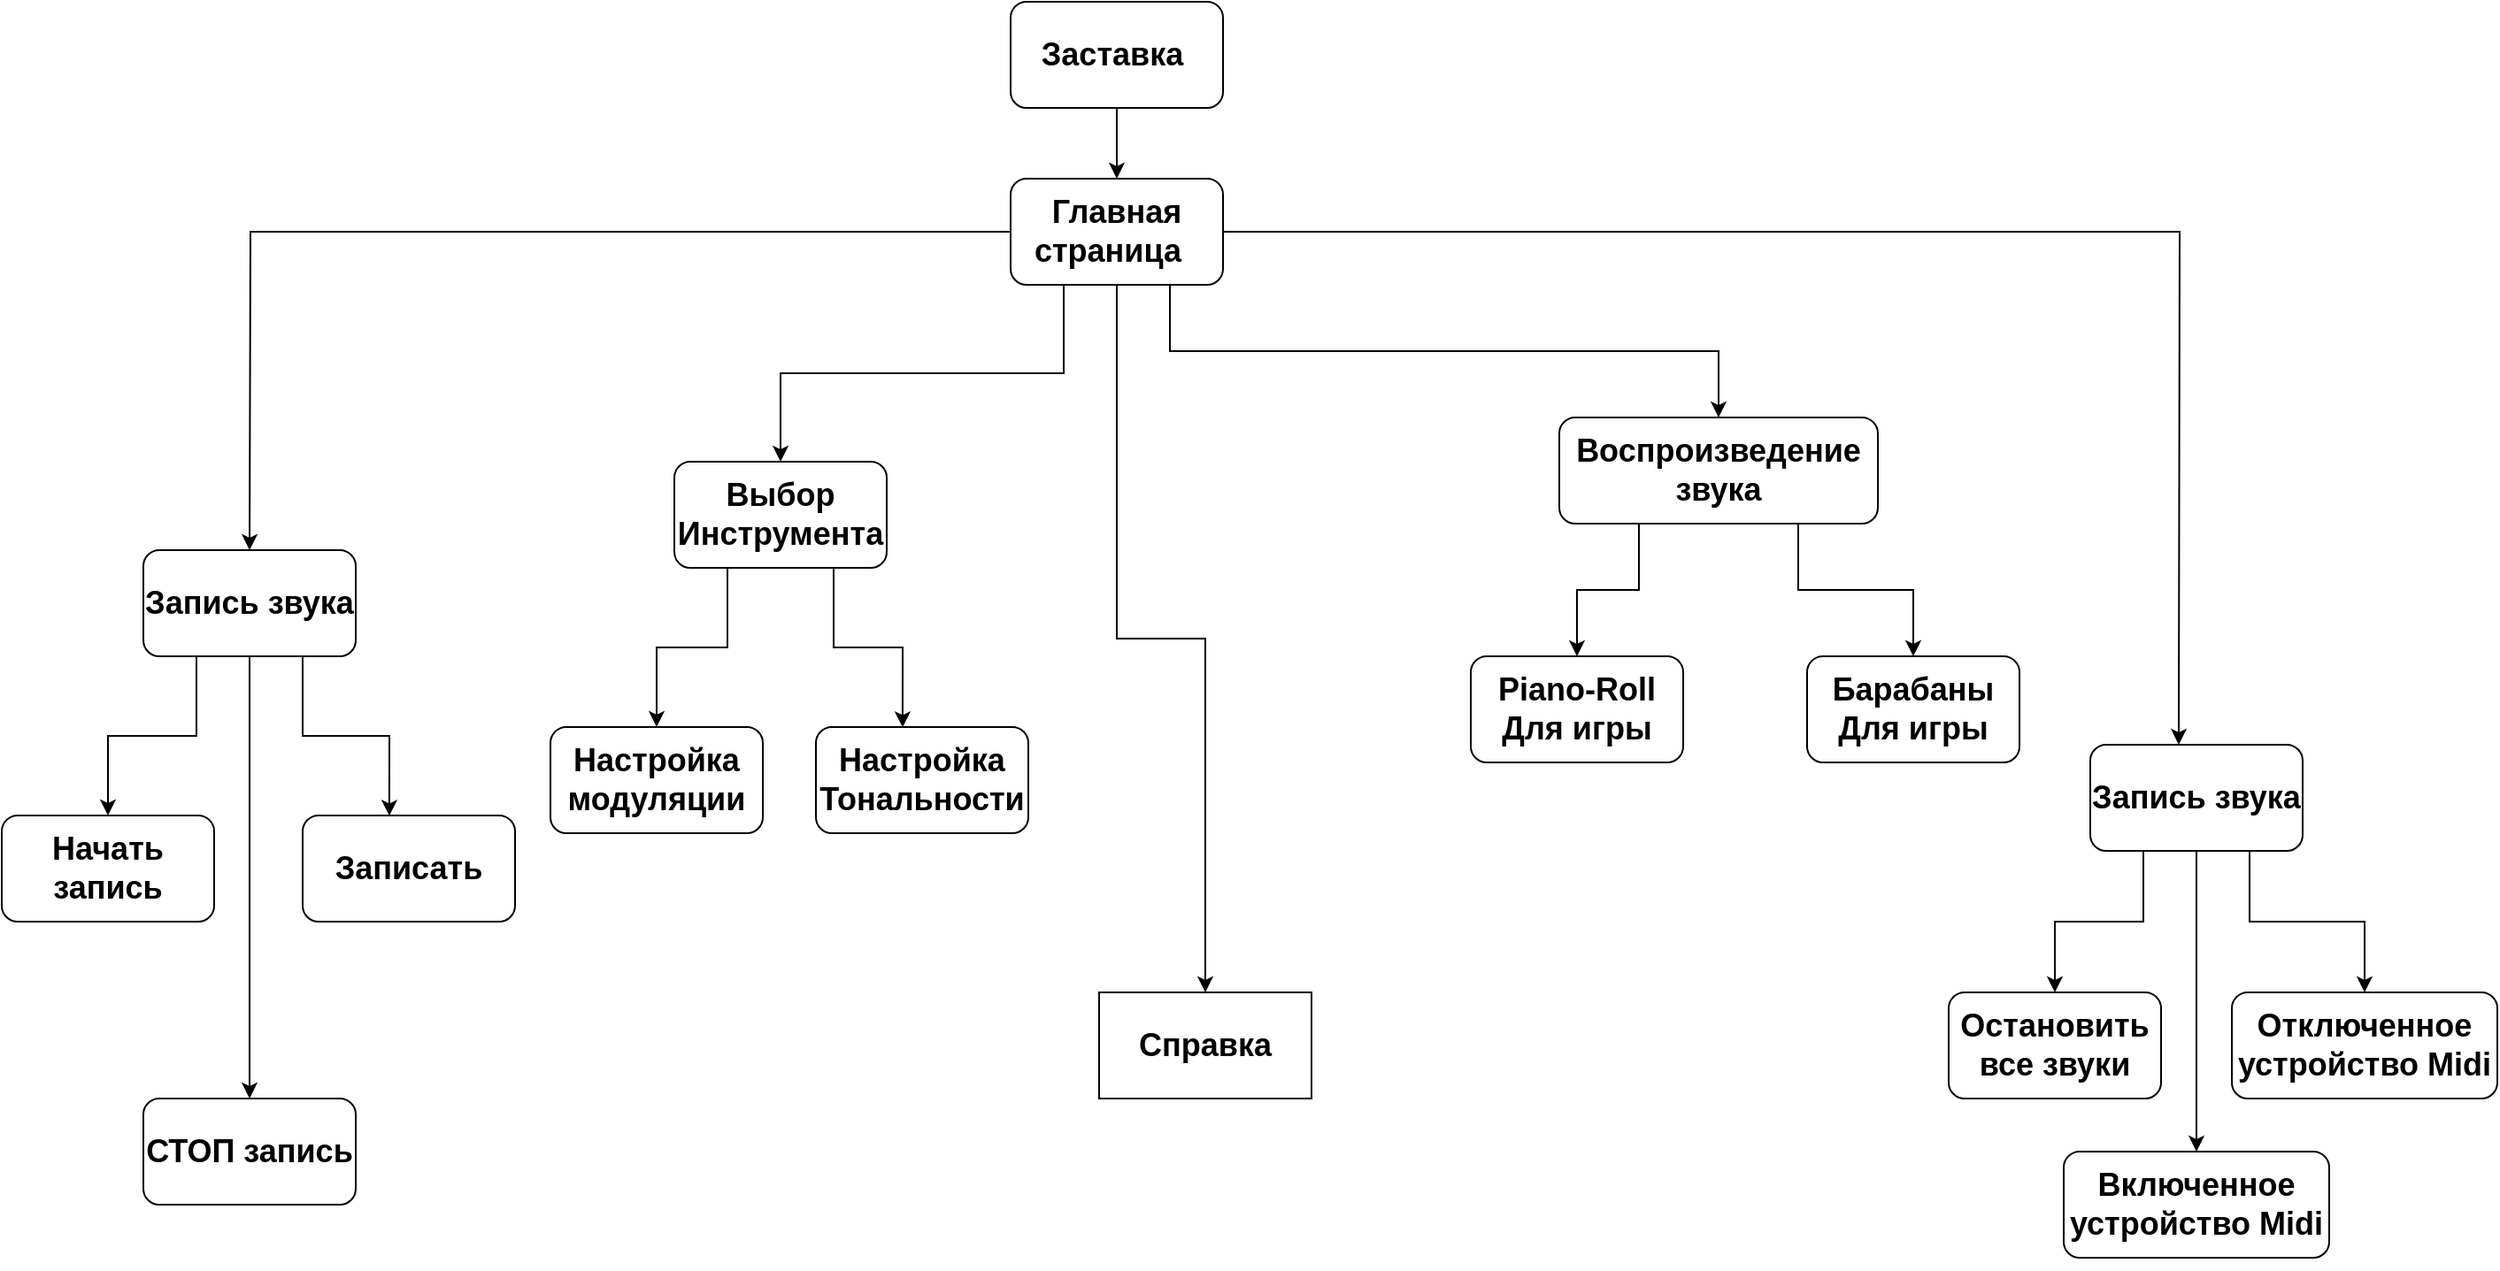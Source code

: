 <mxfile version="21.2.1" type="device">
  <diagram name="Страница 1" id="38o2jICT_MmpytWVINLE">
    <mxGraphModel dx="2497" dy="1018" grid="1" gridSize="10" guides="1" tooltips="1" connect="1" arrows="1" fold="1" page="1" pageScale="1" pageWidth="827" pageHeight="1169" math="0" shadow="0">
      <root>
        <mxCell id="0" />
        <mxCell id="1" parent="0" />
        <mxCell id="q8TdnlpMvk0tqWVXr_Ix-19" style="edgeStyle=orthogonalEdgeStyle;rounded=0;orthogonalLoop=1;jettySize=auto;html=1;exitX=0.5;exitY=1;exitDx=0;exitDy=0;entryX=0.5;entryY=0;entryDx=0;entryDy=0;" edge="1" parent="1" source="q8TdnlpMvk0tqWVXr_Ix-4" target="q8TdnlpMvk0tqWVXr_Ix-6">
          <mxGeometry relative="1" as="geometry" />
        </mxCell>
        <mxCell id="q8TdnlpMvk0tqWVXr_Ix-4" value="&lt;h2&gt;&lt;b&gt;&lt;font style=&quot;font-size: 18px;&quot;&gt;Заставка&amp;nbsp;&lt;/font&gt;&lt;/b&gt;&lt;/h2&gt;" style="rounded=1;whiteSpace=wrap;html=1;" vertex="1" parent="1">
          <mxGeometry x="370" y="320" width="120" height="60" as="geometry" />
        </mxCell>
        <mxCell id="q8TdnlpMvk0tqWVXr_Ix-15" style="edgeStyle=orthogonalEdgeStyle;rounded=0;orthogonalLoop=1;jettySize=auto;html=1;exitX=0.75;exitY=1;exitDx=0;exitDy=0;entryX=0.5;entryY=0;entryDx=0;entryDy=0;" edge="1" parent="1" source="q8TdnlpMvk0tqWVXr_Ix-6" target="q8TdnlpMvk0tqWVXr_Ix-40">
          <mxGeometry relative="1" as="geometry">
            <mxPoint x="790" y="560" as="targetPoint" />
          </mxGeometry>
        </mxCell>
        <mxCell id="q8TdnlpMvk0tqWVXr_Ix-18" style="edgeStyle=orthogonalEdgeStyle;rounded=0;orthogonalLoop=1;jettySize=auto;html=1;exitX=0.25;exitY=1;exitDx=0;exitDy=0;" edge="1" parent="1" source="q8TdnlpMvk0tqWVXr_Ix-6" target="q8TdnlpMvk0tqWVXr_Ix-7">
          <mxGeometry relative="1" as="geometry" />
        </mxCell>
        <mxCell id="q8TdnlpMvk0tqWVXr_Ix-20" style="edgeStyle=orthogonalEdgeStyle;rounded=0;orthogonalLoop=1;jettySize=auto;html=1;exitX=0;exitY=0.5;exitDx=0;exitDy=0;" edge="1" parent="1" source="q8TdnlpMvk0tqWVXr_Ix-6">
          <mxGeometry relative="1" as="geometry">
            <mxPoint x="-60" y="630.0" as="targetPoint" />
          </mxGeometry>
        </mxCell>
        <mxCell id="q8TdnlpMvk0tqWVXr_Ix-31" style="edgeStyle=orthogonalEdgeStyle;rounded=0;orthogonalLoop=1;jettySize=auto;html=1;exitX=1;exitY=0.5;exitDx=0;exitDy=0;" edge="1" parent="1" source="q8TdnlpMvk0tqWVXr_Ix-6">
          <mxGeometry relative="1" as="geometry">
            <mxPoint x="1030" y="740" as="targetPoint" />
          </mxGeometry>
        </mxCell>
        <mxCell id="q8TdnlpMvk0tqWVXr_Ix-44" style="edgeStyle=orthogonalEdgeStyle;rounded=0;orthogonalLoop=1;jettySize=auto;html=1;exitX=0.5;exitY=1;exitDx=0;exitDy=0;" edge="1" parent="1" source="q8TdnlpMvk0tqWVXr_Ix-6" target="q8TdnlpMvk0tqWVXr_Ix-45">
          <mxGeometry relative="1" as="geometry">
            <mxPoint x="480" y="910" as="targetPoint" />
          </mxGeometry>
        </mxCell>
        <mxCell id="q8TdnlpMvk0tqWVXr_Ix-6" value="&lt;h2&gt;Главная страница&amp;nbsp;&lt;b&gt;&lt;font style=&quot;font-size: 18px;&quot;&gt;&amp;nbsp;&lt;/font&gt;&lt;/b&gt;&lt;/h2&gt;" style="rounded=1;whiteSpace=wrap;html=1;" vertex="1" parent="1">
          <mxGeometry x="370" y="420" width="120" height="60" as="geometry" />
        </mxCell>
        <mxCell id="q8TdnlpMvk0tqWVXr_Ix-12" style="edgeStyle=orthogonalEdgeStyle;rounded=0;orthogonalLoop=1;jettySize=auto;html=1;exitX=0.75;exitY=1;exitDx=0;exitDy=0;entryX=0.408;entryY=0.003;entryDx=0;entryDy=0;entryPerimeter=0;" edge="1" parent="1" source="q8TdnlpMvk0tqWVXr_Ix-7" target="q8TdnlpMvk0tqWVXr_Ix-10">
          <mxGeometry relative="1" as="geometry" />
        </mxCell>
        <mxCell id="q8TdnlpMvk0tqWVXr_Ix-14" style="edgeStyle=orthogonalEdgeStyle;rounded=0;orthogonalLoop=1;jettySize=auto;html=1;exitX=0.25;exitY=1;exitDx=0;exitDy=0;entryX=0.5;entryY=0;entryDx=0;entryDy=0;" edge="1" parent="1" source="q8TdnlpMvk0tqWVXr_Ix-7" target="q8TdnlpMvk0tqWVXr_Ix-9">
          <mxGeometry relative="1" as="geometry" />
        </mxCell>
        <mxCell id="q8TdnlpMvk0tqWVXr_Ix-7" value="&lt;h2&gt;Выбор Инструмента&lt;/h2&gt;" style="rounded=1;whiteSpace=wrap;html=1;" vertex="1" parent="1">
          <mxGeometry x="180" y="580" width="120" height="60" as="geometry" />
        </mxCell>
        <mxCell id="q8TdnlpMvk0tqWVXr_Ix-8" value="&lt;h2&gt;Piano-Roll Для игры&lt;/h2&gt;" style="rounded=1;whiteSpace=wrap;html=1;" vertex="1" parent="1">
          <mxGeometry x="630" y="690" width="120" height="60" as="geometry" />
        </mxCell>
        <mxCell id="q8TdnlpMvk0tqWVXr_Ix-9" value="&lt;h2&gt;Настройка модуляции&lt;/h2&gt;" style="rounded=1;whiteSpace=wrap;html=1;" vertex="1" parent="1">
          <mxGeometry x="110" y="730" width="120" height="60" as="geometry" />
        </mxCell>
        <mxCell id="q8TdnlpMvk0tqWVXr_Ix-10" value="&lt;h2 style=&quot;border-color: var(--border-color);&quot;&gt;Настройка Тональности&lt;/h2&gt;" style="rounded=1;whiteSpace=wrap;html=1;" vertex="1" parent="1">
          <mxGeometry x="260" y="730" width="120" height="60" as="geometry" />
        </mxCell>
        <mxCell id="q8TdnlpMvk0tqWVXr_Ix-11" value="&lt;h2&gt;Барабаны Для игры&lt;/h2&gt;" style="rounded=1;whiteSpace=wrap;html=1;" vertex="1" parent="1">
          <mxGeometry x="820" y="690" width="120" height="60" as="geometry" />
        </mxCell>
        <mxCell id="q8TdnlpMvk0tqWVXr_Ix-24" style="edgeStyle=orthogonalEdgeStyle;rounded=0;orthogonalLoop=1;jettySize=auto;html=1;exitX=0.75;exitY=1;exitDx=0;exitDy=0;entryX=0.408;entryY=0.003;entryDx=0;entryDy=0;entryPerimeter=0;" edge="1" parent="1" source="q8TdnlpMvk0tqWVXr_Ix-26" target="q8TdnlpMvk0tqWVXr_Ix-28">
          <mxGeometry relative="1" as="geometry" />
        </mxCell>
        <mxCell id="q8TdnlpMvk0tqWVXr_Ix-25" style="edgeStyle=orthogonalEdgeStyle;rounded=0;orthogonalLoop=1;jettySize=auto;html=1;exitX=0.25;exitY=1;exitDx=0;exitDy=0;entryX=0.5;entryY=0;entryDx=0;entryDy=0;" edge="1" parent="1" source="q8TdnlpMvk0tqWVXr_Ix-26" target="q8TdnlpMvk0tqWVXr_Ix-27">
          <mxGeometry relative="1" as="geometry" />
        </mxCell>
        <mxCell id="q8TdnlpMvk0tqWVXr_Ix-29" value="" style="edgeStyle=orthogonalEdgeStyle;rounded=0;orthogonalLoop=1;jettySize=auto;html=1;" edge="1" parent="1" source="q8TdnlpMvk0tqWVXr_Ix-26">
          <mxGeometry relative="1" as="geometry">
            <mxPoint x="-60" y="940" as="targetPoint" />
          </mxGeometry>
        </mxCell>
        <mxCell id="q8TdnlpMvk0tqWVXr_Ix-26" value="&lt;h2&gt;Запись звука&lt;/h2&gt;" style="rounded=1;whiteSpace=wrap;html=1;" vertex="1" parent="1">
          <mxGeometry x="-120" y="630" width="120" height="60" as="geometry" />
        </mxCell>
        <mxCell id="q8TdnlpMvk0tqWVXr_Ix-27" value="&lt;h2&gt;Начать запись&lt;/h2&gt;" style="rounded=1;whiteSpace=wrap;html=1;" vertex="1" parent="1">
          <mxGeometry x="-200" y="780" width="120" height="60" as="geometry" />
        </mxCell>
        <mxCell id="q8TdnlpMvk0tqWVXr_Ix-28" value="&lt;h2 style=&quot;border-color: var(--border-color);&quot;&gt;Записать&lt;/h2&gt;" style="rounded=1;whiteSpace=wrap;html=1;" vertex="1" parent="1">
          <mxGeometry x="-30" y="780" width="120" height="60" as="geometry" />
        </mxCell>
        <mxCell id="q8TdnlpMvk0tqWVXr_Ix-30" value="&lt;h2&gt;СТОП запись&lt;/h2&gt;" style="rounded=1;whiteSpace=wrap;html=1;" vertex="1" parent="1">
          <mxGeometry x="-120" y="940" width="120" height="60" as="geometry" />
        </mxCell>
        <mxCell id="q8TdnlpMvk0tqWVXr_Ix-32" style="edgeStyle=orthogonalEdgeStyle;rounded=0;orthogonalLoop=1;jettySize=auto;html=1;exitX=0.75;exitY=1;exitDx=0;exitDy=0;entryX=0.5;entryY=0;entryDx=0;entryDy=0;" edge="1" parent="1" source="q8TdnlpMvk0tqWVXr_Ix-35" target="q8TdnlpMvk0tqWVXr_Ix-37">
          <mxGeometry relative="1" as="geometry">
            <mxPoint x="1221" y="850" as="targetPoint" />
          </mxGeometry>
        </mxCell>
        <mxCell id="q8TdnlpMvk0tqWVXr_Ix-33" style="edgeStyle=orthogonalEdgeStyle;rounded=0;orthogonalLoop=1;jettySize=auto;html=1;exitX=0.25;exitY=1;exitDx=0;exitDy=0;entryX=0.5;entryY=0;entryDx=0;entryDy=0;" edge="1" parent="1" source="q8TdnlpMvk0tqWVXr_Ix-35" target="q8TdnlpMvk0tqWVXr_Ix-36">
          <mxGeometry relative="1" as="geometry" />
        </mxCell>
        <mxCell id="q8TdnlpMvk0tqWVXr_Ix-35" value="&lt;h2&gt;Запись звука&lt;/h2&gt;" style="rounded=1;whiteSpace=wrap;html=1;" vertex="1" parent="1">
          <mxGeometry x="980" y="740" width="120" height="60" as="geometry" />
        </mxCell>
        <mxCell id="q8TdnlpMvk0tqWVXr_Ix-36" value="&lt;h2&gt;Остановить все звуки&lt;/h2&gt;" style="rounded=1;whiteSpace=wrap;html=1;" vertex="1" parent="1">
          <mxGeometry x="900" y="880" width="120" height="60" as="geometry" />
        </mxCell>
        <mxCell id="q8TdnlpMvk0tqWVXr_Ix-37" value="&lt;h3 style=&quot;border-color: var(--border-color);&quot;&gt;&lt;font style=&quot;font-size: 18px;&quot;&gt;Отключенное устройство Midi&lt;/font&gt;&lt;/h3&gt;" style="rounded=1;whiteSpace=wrap;html=1;" vertex="1" parent="1">
          <mxGeometry x="1060" y="880" width="150" height="60" as="geometry" />
        </mxCell>
        <mxCell id="q8TdnlpMvk0tqWVXr_Ix-39" value="" style="edgeStyle=orthogonalEdgeStyle;rounded=0;orthogonalLoop=1;jettySize=auto;html=1;" edge="1" parent="1" source="q8TdnlpMvk0tqWVXr_Ix-35" target="q8TdnlpMvk0tqWVXr_Ix-38">
          <mxGeometry relative="1" as="geometry">
            <mxPoint x="1040" y="1050" as="targetPoint" />
            <mxPoint x="1040" y="800" as="sourcePoint" />
          </mxGeometry>
        </mxCell>
        <mxCell id="q8TdnlpMvk0tqWVXr_Ix-38" value="&lt;h2&gt;Включенное устройство Midi&lt;/h2&gt;" style="rounded=1;whiteSpace=wrap;html=1;" vertex="1" parent="1">
          <mxGeometry x="965" y="970" width="150" height="60" as="geometry" />
        </mxCell>
        <mxCell id="q8TdnlpMvk0tqWVXr_Ix-42" style="edgeStyle=orthogonalEdgeStyle;rounded=0;orthogonalLoop=1;jettySize=auto;html=1;exitX=0.25;exitY=1;exitDx=0;exitDy=0;entryX=0.5;entryY=0;entryDx=0;entryDy=0;" edge="1" parent="1" source="q8TdnlpMvk0tqWVXr_Ix-40" target="q8TdnlpMvk0tqWVXr_Ix-8">
          <mxGeometry relative="1" as="geometry" />
        </mxCell>
        <mxCell id="q8TdnlpMvk0tqWVXr_Ix-43" style="edgeStyle=orthogonalEdgeStyle;rounded=0;orthogonalLoop=1;jettySize=auto;html=1;exitX=0.75;exitY=1;exitDx=0;exitDy=0;entryX=0.5;entryY=0;entryDx=0;entryDy=0;" edge="1" parent="1" source="q8TdnlpMvk0tqWVXr_Ix-40" target="q8TdnlpMvk0tqWVXr_Ix-11">
          <mxGeometry relative="1" as="geometry" />
        </mxCell>
        <mxCell id="q8TdnlpMvk0tqWVXr_Ix-40" value="&lt;h2&gt;Воспроизведение звука&lt;/h2&gt;" style="rounded=1;whiteSpace=wrap;html=1;" vertex="1" parent="1">
          <mxGeometry x="680" y="555" width="180" height="60" as="geometry" />
        </mxCell>
        <mxCell id="q8TdnlpMvk0tqWVXr_Ix-45" value="&lt;h2&gt;Справка&lt;/h2&gt;" style="rounded=0;whiteSpace=wrap;html=1;" vertex="1" parent="1">
          <mxGeometry x="420" y="880" width="120" height="60" as="geometry" />
        </mxCell>
      </root>
    </mxGraphModel>
  </diagram>
</mxfile>
